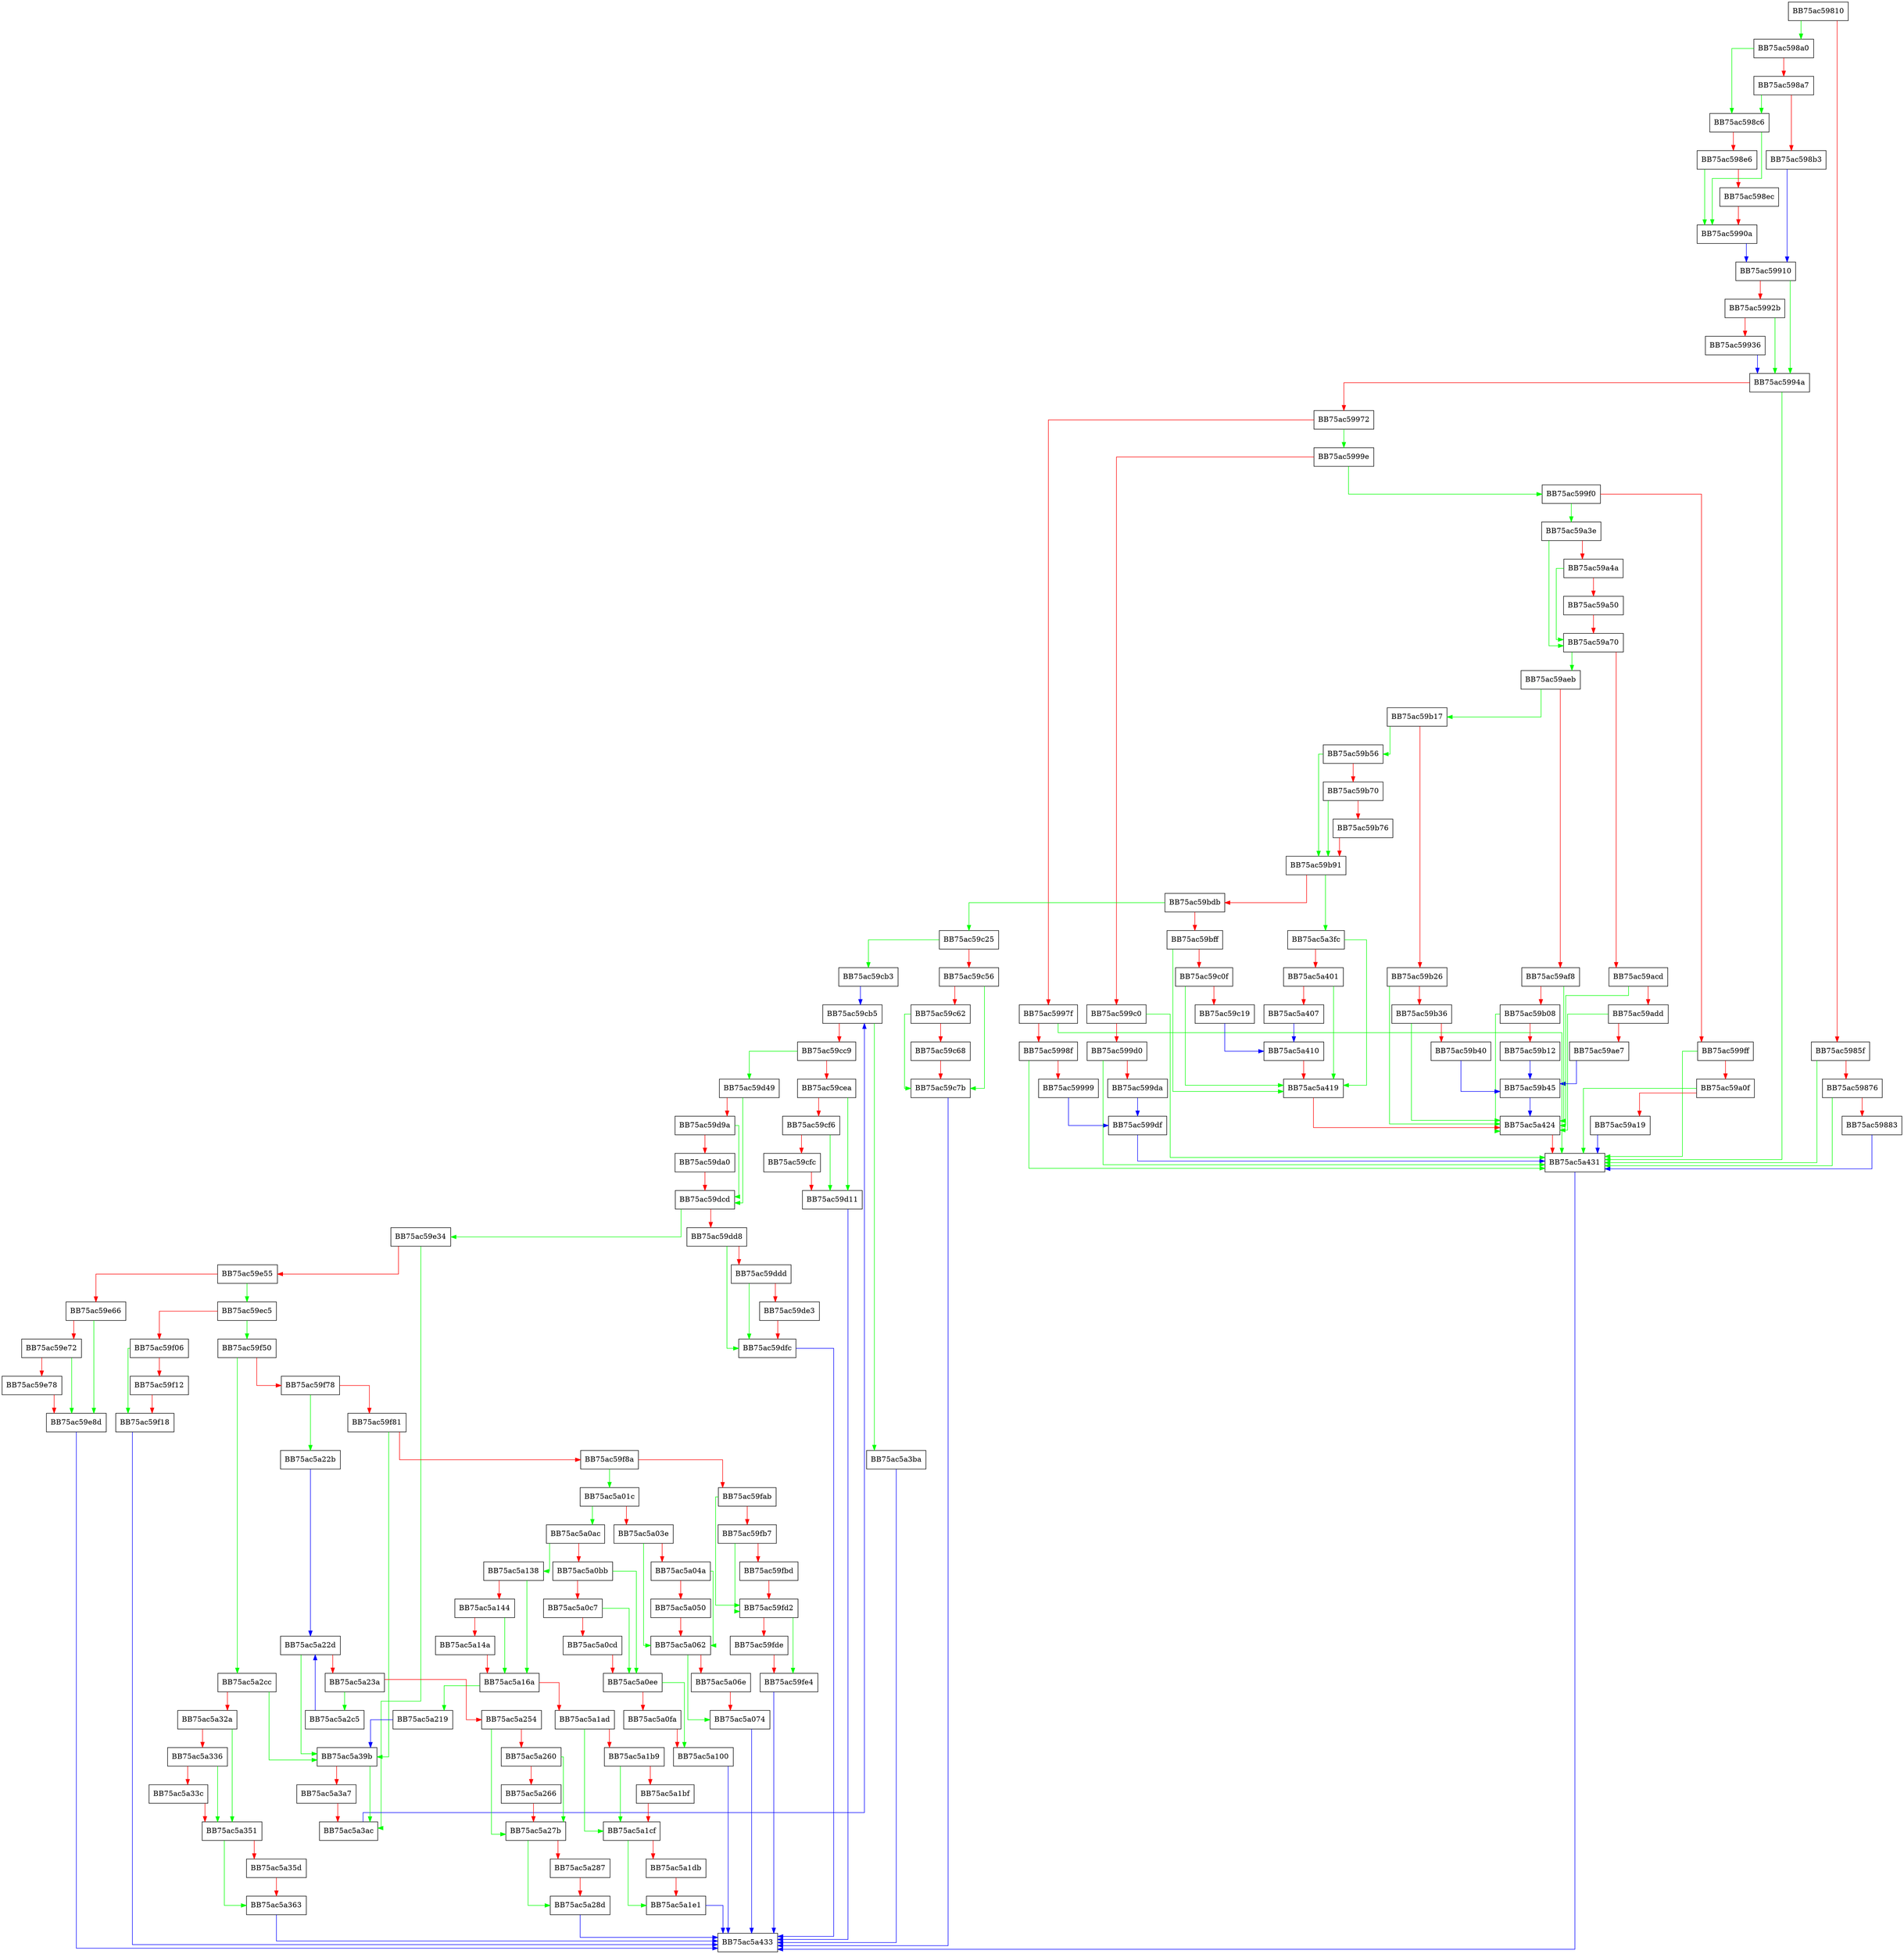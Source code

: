 digraph uif_unpack {
  node [shape="box"];
  graph [splines=ortho];
  BB75ac59810 -> BB75ac598a0 [color="green"];
  BB75ac59810 -> BB75ac5985f [color="red"];
  BB75ac5985f -> BB75ac5a431 [color="green"];
  BB75ac5985f -> BB75ac59876 [color="red"];
  BB75ac59876 -> BB75ac5a431 [color="green"];
  BB75ac59876 -> BB75ac59883 [color="red"];
  BB75ac59883 -> BB75ac5a431 [color="blue"];
  BB75ac598a0 -> BB75ac598c6 [color="green"];
  BB75ac598a0 -> BB75ac598a7 [color="red"];
  BB75ac598a7 -> BB75ac598c6 [color="green"];
  BB75ac598a7 -> BB75ac598b3 [color="red"];
  BB75ac598b3 -> BB75ac59910 [color="blue"];
  BB75ac598c6 -> BB75ac5990a [color="green"];
  BB75ac598c6 -> BB75ac598e6 [color="red"];
  BB75ac598e6 -> BB75ac5990a [color="green"];
  BB75ac598e6 -> BB75ac598ec [color="red"];
  BB75ac598ec -> BB75ac5990a [color="red"];
  BB75ac5990a -> BB75ac59910 [color="blue"];
  BB75ac59910 -> BB75ac5994a [color="green"];
  BB75ac59910 -> BB75ac5992b [color="red"];
  BB75ac5992b -> BB75ac5994a [color="green"];
  BB75ac5992b -> BB75ac59936 [color="red"];
  BB75ac59936 -> BB75ac5994a [color="blue"];
  BB75ac5994a -> BB75ac5a431 [color="green"];
  BB75ac5994a -> BB75ac59972 [color="red"];
  BB75ac59972 -> BB75ac5999e [color="green"];
  BB75ac59972 -> BB75ac5997f [color="red"];
  BB75ac5997f -> BB75ac5a431 [color="green"];
  BB75ac5997f -> BB75ac5998f [color="red"];
  BB75ac5998f -> BB75ac5a431 [color="green"];
  BB75ac5998f -> BB75ac59999 [color="red"];
  BB75ac59999 -> BB75ac599df [color="blue"];
  BB75ac5999e -> BB75ac599f0 [color="green"];
  BB75ac5999e -> BB75ac599c0 [color="red"];
  BB75ac599c0 -> BB75ac5a431 [color="green"];
  BB75ac599c0 -> BB75ac599d0 [color="red"];
  BB75ac599d0 -> BB75ac5a431 [color="green"];
  BB75ac599d0 -> BB75ac599da [color="red"];
  BB75ac599da -> BB75ac599df [color="blue"];
  BB75ac599df -> BB75ac5a431 [color="blue"];
  BB75ac599f0 -> BB75ac59a3e [color="green"];
  BB75ac599f0 -> BB75ac599ff [color="red"];
  BB75ac599ff -> BB75ac5a431 [color="green"];
  BB75ac599ff -> BB75ac59a0f [color="red"];
  BB75ac59a0f -> BB75ac5a431 [color="green"];
  BB75ac59a0f -> BB75ac59a19 [color="red"];
  BB75ac59a19 -> BB75ac5a431 [color="blue"];
  BB75ac59a3e -> BB75ac59a70 [color="green"];
  BB75ac59a3e -> BB75ac59a4a [color="red"];
  BB75ac59a4a -> BB75ac59a70 [color="green"];
  BB75ac59a4a -> BB75ac59a50 [color="red"];
  BB75ac59a50 -> BB75ac59a70 [color="red"];
  BB75ac59a70 -> BB75ac59aeb [color="green"];
  BB75ac59a70 -> BB75ac59acd [color="red"];
  BB75ac59acd -> BB75ac5a424 [color="green"];
  BB75ac59acd -> BB75ac59add [color="red"];
  BB75ac59add -> BB75ac5a424 [color="green"];
  BB75ac59add -> BB75ac59ae7 [color="red"];
  BB75ac59ae7 -> BB75ac59b45 [color="blue"];
  BB75ac59aeb -> BB75ac59b17 [color="green"];
  BB75ac59aeb -> BB75ac59af8 [color="red"];
  BB75ac59af8 -> BB75ac5a424 [color="green"];
  BB75ac59af8 -> BB75ac59b08 [color="red"];
  BB75ac59b08 -> BB75ac5a424 [color="green"];
  BB75ac59b08 -> BB75ac59b12 [color="red"];
  BB75ac59b12 -> BB75ac59b45 [color="blue"];
  BB75ac59b17 -> BB75ac59b56 [color="green"];
  BB75ac59b17 -> BB75ac59b26 [color="red"];
  BB75ac59b26 -> BB75ac5a424 [color="green"];
  BB75ac59b26 -> BB75ac59b36 [color="red"];
  BB75ac59b36 -> BB75ac5a424 [color="green"];
  BB75ac59b36 -> BB75ac59b40 [color="red"];
  BB75ac59b40 -> BB75ac59b45 [color="blue"];
  BB75ac59b45 -> BB75ac5a424 [color="blue"];
  BB75ac59b56 -> BB75ac59b91 [color="green"];
  BB75ac59b56 -> BB75ac59b70 [color="red"];
  BB75ac59b70 -> BB75ac59b91 [color="green"];
  BB75ac59b70 -> BB75ac59b76 [color="red"];
  BB75ac59b76 -> BB75ac59b91 [color="red"];
  BB75ac59b91 -> BB75ac5a3fc [color="green"];
  BB75ac59b91 -> BB75ac59bdb [color="red"];
  BB75ac59bdb -> BB75ac59c25 [color="green"];
  BB75ac59bdb -> BB75ac59bff [color="red"];
  BB75ac59bff -> BB75ac5a419 [color="green"];
  BB75ac59bff -> BB75ac59c0f [color="red"];
  BB75ac59c0f -> BB75ac5a419 [color="green"];
  BB75ac59c0f -> BB75ac59c19 [color="red"];
  BB75ac59c19 -> BB75ac5a410 [color="blue"];
  BB75ac59c25 -> BB75ac59cb3 [color="green"];
  BB75ac59c25 -> BB75ac59c56 [color="red"];
  BB75ac59c56 -> BB75ac59c7b [color="green"];
  BB75ac59c56 -> BB75ac59c62 [color="red"];
  BB75ac59c62 -> BB75ac59c7b [color="green"];
  BB75ac59c62 -> BB75ac59c68 [color="red"];
  BB75ac59c68 -> BB75ac59c7b [color="red"];
  BB75ac59c7b -> BB75ac5a433 [color="blue"];
  BB75ac59cb3 -> BB75ac59cb5 [color="blue"];
  BB75ac59cb5 -> BB75ac5a3ba [color="green"];
  BB75ac59cb5 -> BB75ac59cc9 [color="red"];
  BB75ac59cc9 -> BB75ac59d49 [color="green"];
  BB75ac59cc9 -> BB75ac59cea [color="red"];
  BB75ac59cea -> BB75ac59d11 [color="green"];
  BB75ac59cea -> BB75ac59cf6 [color="red"];
  BB75ac59cf6 -> BB75ac59d11 [color="green"];
  BB75ac59cf6 -> BB75ac59cfc [color="red"];
  BB75ac59cfc -> BB75ac59d11 [color="red"];
  BB75ac59d11 -> BB75ac5a433 [color="blue"];
  BB75ac59d49 -> BB75ac59dcd [color="green"];
  BB75ac59d49 -> BB75ac59d9a [color="red"];
  BB75ac59d9a -> BB75ac59dcd [color="green"];
  BB75ac59d9a -> BB75ac59da0 [color="red"];
  BB75ac59da0 -> BB75ac59dcd [color="red"];
  BB75ac59dcd -> BB75ac59e34 [color="green"];
  BB75ac59dcd -> BB75ac59dd8 [color="red"];
  BB75ac59dd8 -> BB75ac59dfc [color="green"];
  BB75ac59dd8 -> BB75ac59ddd [color="red"];
  BB75ac59ddd -> BB75ac59dfc [color="green"];
  BB75ac59ddd -> BB75ac59de3 [color="red"];
  BB75ac59de3 -> BB75ac59dfc [color="red"];
  BB75ac59dfc -> BB75ac5a433 [color="blue"];
  BB75ac59e34 -> BB75ac5a3ac [color="green"];
  BB75ac59e34 -> BB75ac59e55 [color="red"];
  BB75ac59e55 -> BB75ac59ec5 [color="green"];
  BB75ac59e55 -> BB75ac59e66 [color="red"];
  BB75ac59e66 -> BB75ac59e8d [color="green"];
  BB75ac59e66 -> BB75ac59e72 [color="red"];
  BB75ac59e72 -> BB75ac59e8d [color="green"];
  BB75ac59e72 -> BB75ac59e78 [color="red"];
  BB75ac59e78 -> BB75ac59e8d [color="red"];
  BB75ac59e8d -> BB75ac5a433 [color="blue"];
  BB75ac59ec5 -> BB75ac59f50 [color="green"];
  BB75ac59ec5 -> BB75ac59f06 [color="red"];
  BB75ac59f06 -> BB75ac59f18 [color="green"];
  BB75ac59f06 -> BB75ac59f12 [color="red"];
  BB75ac59f12 -> BB75ac59f18 [color="red"];
  BB75ac59f18 -> BB75ac5a433 [color="blue"];
  BB75ac59f50 -> BB75ac5a2cc [color="green"];
  BB75ac59f50 -> BB75ac59f78 [color="red"];
  BB75ac59f78 -> BB75ac5a22b [color="green"];
  BB75ac59f78 -> BB75ac59f81 [color="red"];
  BB75ac59f81 -> BB75ac5a39b [color="green"];
  BB75ac59f81 -> BB75ac59f8a [color="red"];
  BB75ac59f8a -> BB75ac5a01c [color="green"];
  BB75ac59f8a -> BB75ac59fab [color="red"];
  BB75ac59fab -> BB75ac59fd2 [color="green"];
  BB75ac59fab -> BB75ac59fb7 [color="red"];
  BB75ac59fb7 -> BB75ac59fd2 [color="green"];
  BB75ac59fb7 -> BB75ac59fbd [color="red"];
  BB75ac59fbd -> BB75ac59fd2 [color="red"];
  BB75ac59fd2 -> BB75ac59fe4 [color="green"];
  BB75ac59fd2 -> BB75ac59fde [color="red"];
  BB75ac59fde -> BB75ac59fe4 [color="red"];
  BB75ac59fe4 -> BB75ac5a433 [color="blue"];
  BB75ac5a01c -> BB75ac5a0ac [color="green"];
  BB75ac5a01c -> BB75ac5a03e [color="red"];
  BB75ac5a03e -> BB75ac5a062 [color="green"];
  BB75ac5a03e -> BB75ac5a04a [color="red"];
  BB75ac5a04a -> BB75ac5a062 [color="green"];
  BB75ac5a04a -> BB75ac5a050 [color="red"];
  BB75ac5a050 -> BB75ac5a062 [color="red"];
  BB75ac5a062 -> BB75ac5a074 [color="green"];
  BB75ac5a062 -> BB75ac5a06e [color="red"];
  BB75ac5a06e -> BB75ac5a074 [color="red"];
  BB75ac5a074 -> BB75ac5a433 [color="blue"];
  BB75ac5a0ac -> BB75ac5a138 [color="green"];
  BB75ac5a0ac -> BB75ac5a0bb [color="red"];
  BB75ac5a0bb -> BB75ac5a0ee [color="green"];
  BB75ac5a0bb -> BB75ac5a0c7 [color="red"];
  BB75ac5a0c7 -> BB75ac5a0ee [color="green"];
  BB75ac5a0c7 -> BB75ac5a0cd [color="red"];
  BB75ac5a0cd -> BB75ac5a0ee [color="red"];
  BB75ac5a0ee -> BB75ac5a100 [color="green"];
  BB75ac5a0ee -> BB75ac5a0fa [color="red"];
  BB75ac5a0fa -> BB75ac5a100 [color="red"];
  BB75ac5a100 -> BB75ac5a433 [color="blue"];
  BB75ac5a138 -> BB75ac5a16a [color="green"];
  BB75ac5a138 -> BB75ac5a144 [color="red"];
  BB75ac5a144 -> BB75ac5a16a [color="green"];
  BB75ac5a144 -> BB75ac5a14a [color="red"];
  BB75ac5a14a -> BB75ac5a16a [color="red"];
  BB75ac5a16a -> BB75ac5a219 [color="green"];
  BB75ac5a16a -> BB75ac5a1ad [color="red"];
  BB75ac5a1ad -> BB75ac5a1cf [color="green"];
  BB75ac5a1ad -> BB75ac5a1b9 [color="red"];
  BB75ac5a1b9 -> BB75ac5a1cf [color="green"];
  BB75ac5a1b9 -> BB75ac5a1bf [color="red"];
  BB75ac5a1bf -> BB75ac5a1cf [color="red"];
  BB75ac5a1cf -> BB75ac5a1e1 [color="green"];
  BB75ac5a1cf -> BB75ac5a1db [color="red"];
  BB75ac5a1db -> BB75ac5a1e1 [color="red"];
  BB75ac5a1e1 -> BB75ac5a433 [color="blue"];
  BB75ac5a219 -> BB75ac5a39b [color="blue"];
  BB75ac5a22b -> BB75ac5a22d [color="blue"];
  BB75ac5a22d -> BB75ac5a39b [color="green"];
  BB75ac5a22d -> BB75ac5a23a [color="red"];
  BB75ac5a23a -> BB75ac5a2c5 [color="green"];
  BB75ac5a23a -> BB75ac5a254 [color="red"];
  BB75ac5a254 -> BB75ac5a27b [color="green"];
  BB75ac5a254 -> BB75ac5a260 [color="red"];
  BB75ac5a260 -> BB75ac5a27b [color="green"];
  BB75ac5a260 -> BB75ac5a266 [color="red"];
  BB75ac5a266 -> BB75ac5a27b [color="red"];
  BB75ac5a27b -> BB75ac5a28d [color="green"];
  BB75ac5a27b -> BB75ac5a287 [color="red"];
  BB75ac5a287 -> BB75ac5a28d [color="red"];
  BB75ac5a28d -> BB75ac5a433 [color="blue"];
  BB75ac5a2c5 -> BB75ac5a22d [color="blue"];
  BB75ac5a2cc -> BB75ac5a39b [color="green"];
  BB75ac5a2cc -> BB75ac5a32a [color="red"];
  BB75ac5a32a -> BB75ac5a351 [color="green"];
  BB75ac5a32a -> BB75ac5a336 [color="red"];
  BB75ac5a336 -> BB75ac5a351 [color="green"];
  BB75ac5a336 -> BB75ac5a33c [color="red"];
  BB75ac5a33c -> BB75ac5a351 [color="red"];
  BB75ac5a351 -> BB75ac5a363 [color="green"];
  BB75ac5a351 -> BB75ac5a35d [color="red"];
  BB75ac5a35d -> BB75ac5a363 [color="red"];
  BB75ac5a363 -> BB75ac5a433 [color="blue"];
  BB75ac5a39b -> BB75ac5a3ac [color="green"];
  BB75ac5a39b -> BB75ac5a3a7 [color="red"];
  BB75ac5a3a7 -> BB75ac5a3ac [color="red"];
  BB75ac5a3ac -> BB75ac59cb5 [color="blue"];
  BB75ac5a3ba -> BB75ac5a433 [color="blue"];
  BB75ac5a3fc -> BB75ac5a419 [color="green"];
  BB75ac5a3fc -> BB75ac5a401 [color="red"];
  BB75ac5a401 -> BB75ac5a419 [color="green"];
  BB75ac5a401 -> BB75ac5a407 [color="red"];
  BB75ac5a407 -> BB75ac5a410 [color="blue"];
  BB75ac5a410 -> BB75ac5a419 [color="red"];
  BB75ac5a419 -> BB75ac5a424 [color="red"];
  BB75ac5a424 -> BB75ac5a431 [color="red"];
  BB75ac5a431 -> BB75ac5a433 [color="blue"];
}